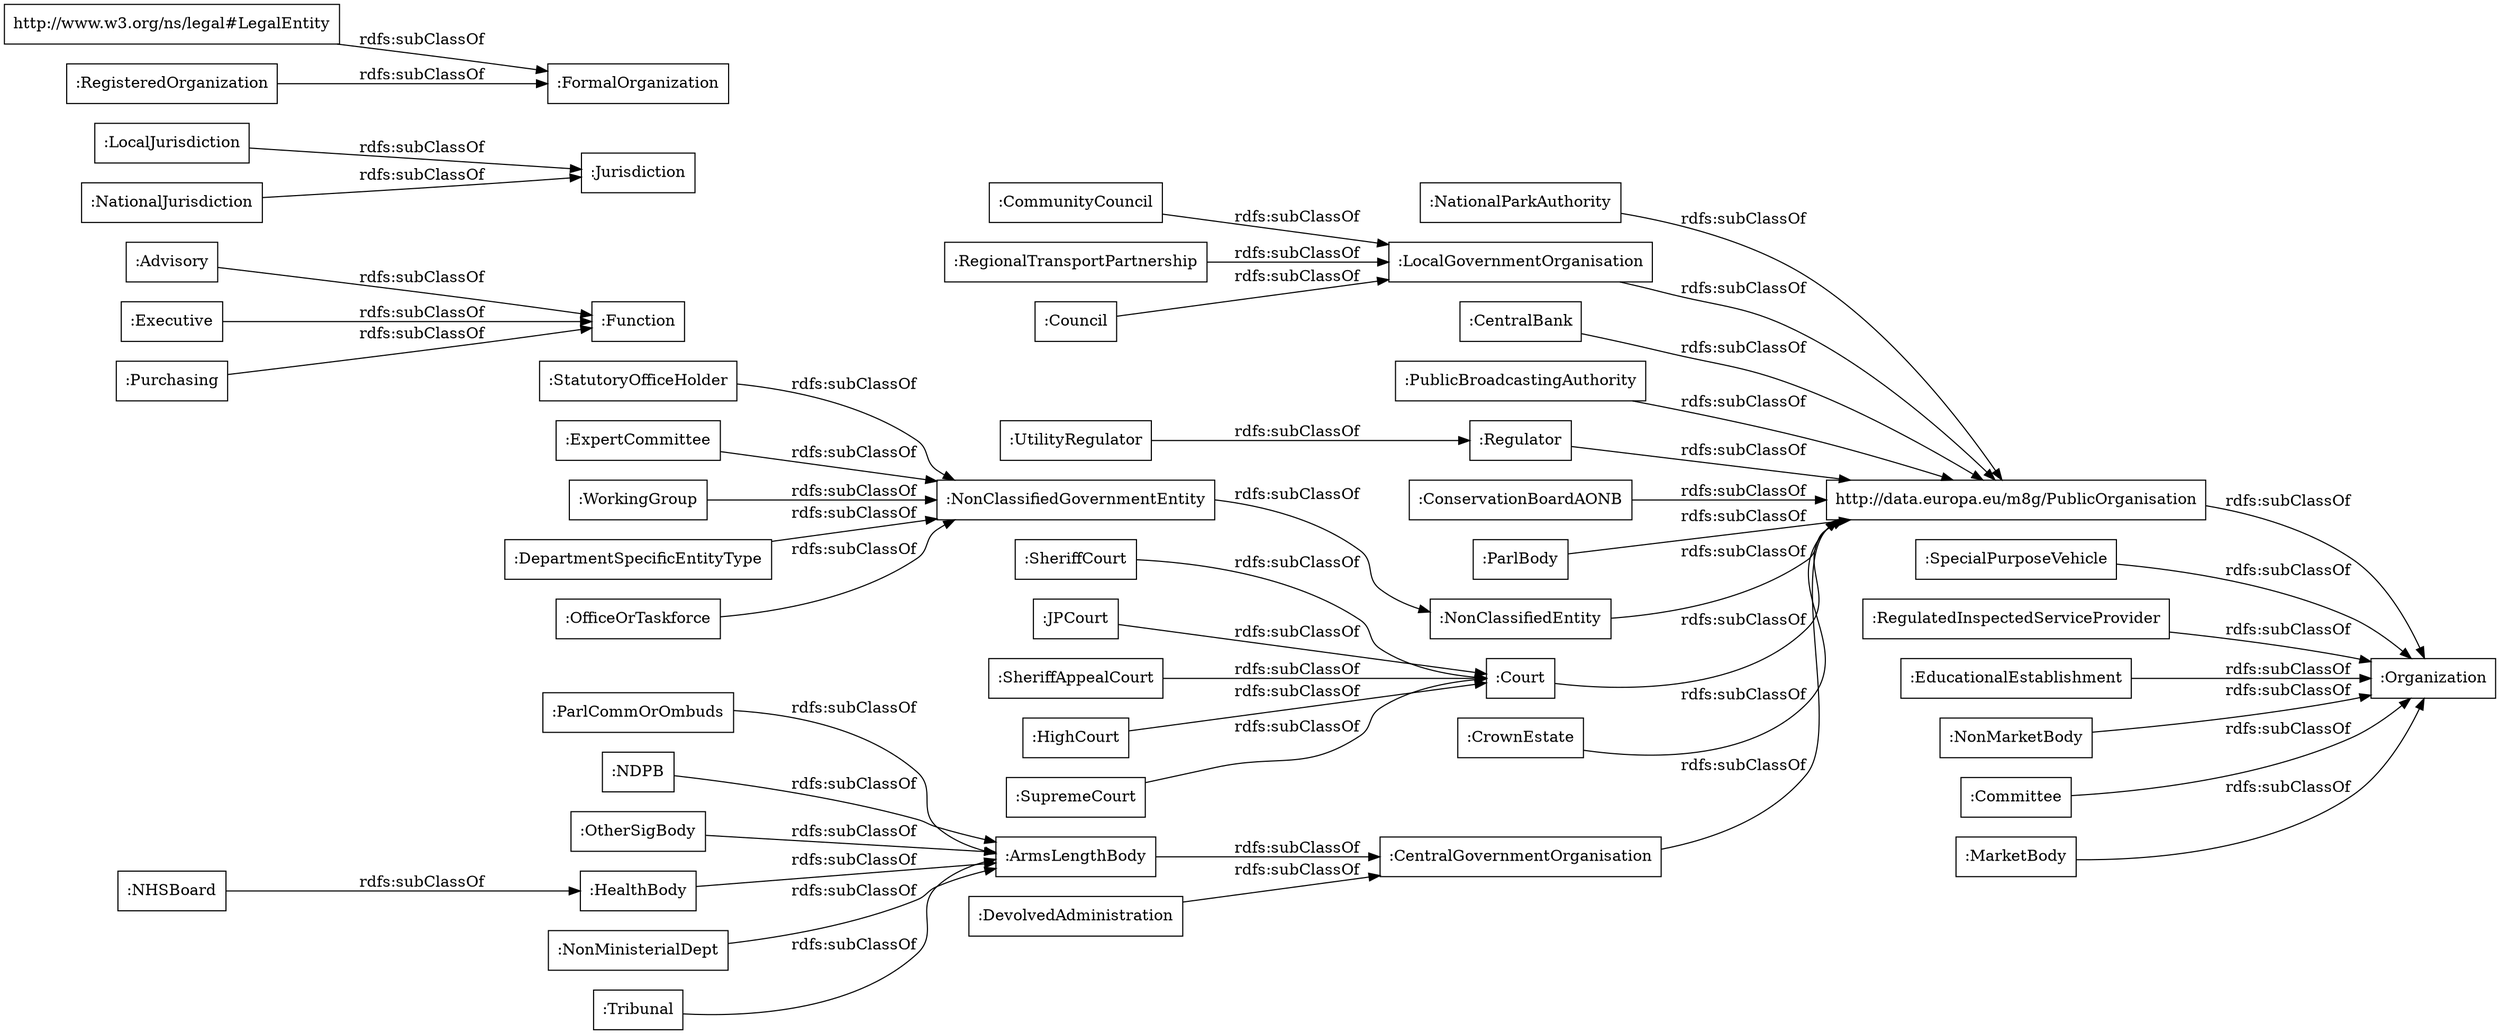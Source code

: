 digraph ar2dtool_diagram { 
rankdir=LR;
size="1000"
node [shape = rectangle, color="black"]; ":NationalParkAuthority" ":ParlCommOrOmbuds" ":Advisory" ":NonClassifiedGovernmentEntity" "http://data.europa.eu/m8g/PublicOrganisation" ":LocalGovernmentOrganisation" ":StatutoryOfficeHolder" ":ExpertCommittee" ":SpecialPurposeVehicle" ":RegulatedInspectedServiceProvider" ":LocalJurisdiction" ":WorkingGroup" ":NDPB" ":CentralBank" ":DepartmentSpecificEntityType" ":OfficeOrTaskforce" ":CommunityCouncil" ":PublicBroadcastingAuthority" ":UtilityRegulator" ":Jurisdiction" ":EducationalEstablishment" ":SheriffCourt" ":JPCourt" ":Regulator" "http://www.w3.org/ns/legal#LegalEntity" ":NationalJurisdiction" ":RegisteredOrganization" ":OtherSigBody" ":RegionalTransportPartnership" ":Organization" ":FormalOrganization" ":ConservationBoardAONB" ":ParlBody" ":NonClassifiedEntity" ":ArmsLengthBody" ":HealthBody" ":NonMarketBody" ":Court" ":NonMinisterialDept" ":Executive" ":SheriffAppealCourt" ":Committee" ":Function" ":MarketBody" ":Purchasing" ":HighCourt" ":CrownEstate" ":Tribunal" ":Council" ":NHSBoard" ":DevolvedAdministration" ":CentralGovernmentOrganisation" ":SupremeCourt" ; /*classes style*/
	":PublicBroadcastingAuthority" -> "http://data.europa.eu/m8g/PublicOrganisation" [ label = "rdfs:subClassOf" ];
	":OtherSigBody" -> ":ArmsLengthBody" [ label = "rdfs:subClassOf" ];
	":ArmsLengthBody" -> ":CentralGovernmentOrganisation" [ label = "rdfs:subClassOf" ];
	":Court" -> "http://data.europa.eu/m8g/PublicOrganisation" [ label = "rdfs:subClassOf" ];
	":Council" -> ":LocalGovernmentOrganisation" [ label = "rdfs:subClassOf" ];
	":CrownEstate" -> "http://data.europa.eu/m8g/PublicOrganisation" [ label = "rdfs:subClassOf" ];
	":CommunityCouncil" -> ":LocalGovernmentOrganisation" [ label = "rdfs:subClassOf" ];
	":LocalGovernmentOrganisation" -> "http://data.europa.eu/m8g/PublicOrganisation" [ label = "rdfs:subClassOf" ];
	":OfficeOrTaskforce" -> ":NonClassifiedGovernmentEntity" [ label = "rdfs:subClassOf" ];
	"http://www.w3.org/ns/legal#LegalEntity" -> ":FormalOrganization" [ label = "rdfs:subClassOf" ];
	":ParlCommOrOmbuds" -> ":ArmsLengthBody" [ label = "rdfs:subClassOf" ];
	":EducationalEstablishment" -> ":Organization" [ label = "rdfs:subClassOf" ];
	":Purchasing" -> ":Function" [ label = "rdfs:subClassOf" ];
	":RegisteredOrganization" -> ":FormalOrganization" [ label = "rdfs:subClassOf" ];
	":UtilityRegulator" -> ":Regulator" [ label = "rdfs:subClassOf" ];
	":DepartmentSpecificEntityType" -> ":NonClassifiedGovernmentEntity" [ label = "rdfs:subClassOf" ];
	":NonMarketBody" -> ":Organization" [ label = "rdfs:subClassOf" ];
	":CentralGovernmentOrganisation" -> "http://data.europa.eu/m8g/PublicOrganisation" [ label = "rdfs:subClassOf" ];
	":ParlBody" -> "http://data.europa.eu/m8g/PublicOrganisation" [ label = "rdfs:subClassOf" ];
	":StatutoryOfficeHolder" -> ":NonClassifiedGovernmentEntity" [ label = "rdfs:subClassOf" ];
	":Executive" -> ":Function" [ label = "rdfs:subClassOf" ];
	":RegulatedInspectedServiceProvider" -> ":Organization" [ label = "rdfs:subClassOf" ];
	":SheriffAppealCourt" -> ":Court" [ label = "rdfs:subClassOf" ];
	"http://data.europa.eu/m8g/PublicOrganisation" -> ":Organization" [ label = "rdfs:subClassOf" ];
	":NonMinisterialDept" -> ":ArmsLengthBody" [ label = "rdfs:subClassOf" ];
	":Regulator" -> "http://data.europa.eu/m8g/PublicOrganisation" [ label = "rdfs:subClassOf" ];
	":Tribunal" -> ":ArmsLengthBody" [ label = "rdfs:subClassOf" ];
	":SupremeCourt" -> ":Court" [ label = "rdfs:subClassOf" ];
	":LocalJurisdiction" -> ":Jurisdiction" [ label = "rdfs:subClassOf" ];
	":NonClassifiedEntity" -> "http://data.europa.eu/m8g/PublicOrganisation" [ label = "rdfs:subClassOf" ];
	":NDPB" -> ":ArmsLengthBody" [ label = "rdfs:subClassOf" ];
	":SheriffCourt" -> ":Court" [ label = "rdfs:subClassOf" ];
	":HealthBody" -> ":ArmsLengthBody" [ label = "rdfs:subClassOf" ];
	":SpecialPurposeVehicle" -> ":Organization" [ label = "rdfs:subClassOf" ];
	":NationalJurisdiction" -> ":Jurisdiction" [ label = "rdfs:subClassOf" ];
	":ConservationBoardAONB" -> "http://data.europa.eu/m8g/PublicOrganisation" [ label = "rdfs:subClassOf" ];
	":NonClassifiedGovernmentEntity" -> ":NonClassifiedEntity" [ label = "rdfs:subClassOf" ];
	":ExpertCommittee" -> ":NonClassifiedGovernmentEntity" [ label = "rdfs:subClassOf" ];
	":WorkingGroup" -> ":NonClassifiedGovernmentEntity" [ label = "rdfs:subClassOf" ];
	":NHSBoard" -> ":HealthBody" [ label = "rdfs:subClassOf" ];
	":Committee" -> ":Organization" [ label = "rdfs:subClassOf" ];
	":NationalParkAuthority" -> "http://data.europa.eu/m8g/PublicOrganisation" [ label = "rdfs:subClassOf" ];
	":HighCourt" -> ":Court" [ label = "rdfs:subClassOf" ];
	":RegionalTransportPartnership" -> ":LocalGovernmentOrganisation" [ label = "rdfs:subClassOf" ];
	":DevolvedAdministration" -> ":CentralGovernmentOrganisation" [ label = "rdfs:subClassOf" ];
	":MarketBody" -> ":Organization" [ label = "rdfs:subClassOf" ];
	":CentralBank" -> "http://data.europa.eu/m8g/PublicOrganisation" [ label = "rdfs:subClassOf" ];
	":Advisory" -> ":Function" [ label = "rdfs:subClassOf" ];
	":JPCourt" -> ":Court" [ label = "rdfs:subClassOf" ];

}
